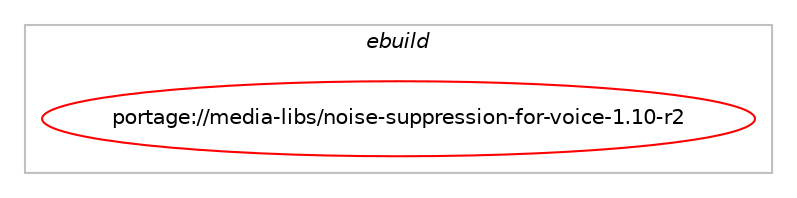 digraph prolog {

# *************
# Graph options
# *************

newrank=true;
concentrate=true;
compound=true;
graph [rankdir=LR,fontname=Helvetica,fontsize=10,ranksep=1.5];#, ranksep=2.5, nodesep=0.2];
edge  [arrowhead=vee];
node  [fontname=Helvetica,fontsize=10];

# **********
# The ebuild
# **********

subgraph cluster_leftcol {
color=gray;
label=<<i>ebuild</i>>;
id [label="portage://media-libs/noise-suppression-for-voice-1.10-r2", color=red, width=4, href="../media-libs/noise-suppression-for-voice-1.10-r2.svg"];
}

# ****************
# The dependencies
# ****************

subgraph cluster_midcol {
color=gray;
label=<<i>dependencies</i>>;
subgraph cluster_compile {
fillcolor="#eeeeee";
style=filled;
label=<<i>compile</i>>;
# *** BEGIN UNKNOWN DEPENDENCY TYPE (TODO) ***
# id -> equal(use_conditional_group(positive,lv2,portage://media-libs/noise-suppression-for-voice-1.10-r2,[package_dependency(portage://media-libs/noise-suppression-for-voice-1.10-r2,install,no,media-libs,freetype,none,[,,],[],[]),package_dependency(portage://media-libs/noise-suppression-for-voice-1.10-r2,install,no,x11-libs,libX11,none,[,,],[],[]),package_dependency(portage://media-libs/noise-suppression-for-voice-1.10-r2,install,no,x11-libs,libXcursor,none,[,,],[],[]),package_dependency(portage://media-libs/noise-suppression-for-voice-1.10-r2,install,no,x11-libs,libXinerama,none,[,,],[],[]),package_dependency(portage://media-libs/noise-suppression-for-voice-1.10-r2,install,no,x11-libs,libXrandr,none,[,,],[],[])]))
# *** END UNKNOWN DEPENDENCY TYPE (TODO) ***

# *** BEGIN UNKNOWN DEPENDENCY TYPE (TODO) ***
# id -> equal(use_conditional_group(positive,vst,portage://media-libs/noise-suppression-for-voice-1.10-r2,[package_dependency(portage://media-libs/noise-suppression-for-voice-1.10-r2,install,no,media-libs,freetype,none,[,,],[],[]),package_dependency(portage://media-libs/noise-suppression-for-voice-1.10-r2,install,no,x11-libs,libX11,none,[,,],[],[]),package_dependency(portage://media-libs/noise-suppression-for-voice-1.10-r2,install,no,x11-libs,libXcursor,none,[,,],[],[]),package_dependency(portage://media-libs/noise-suppression-for-voice-1.10-r2,install,no,x11-libs,libXinerama,none,[,,],[],[]),package_dependency(portage://media-libs/noise-suppression-for-voice-1.10-r2,install,no,x11-libs,libXrandr,none,[,,],[],[])]))
# *** END UNKNOWN DEPENDENCY TYPE (TODO) ***

# *** BEGIN UNKNOWN DEPENDENCY TYPE (TODO) ***
# id -> equal(use_conditional_group(positive,vst3,portage://media-libs/noise-suppression-for-voice-1.10-r2,[package_dependency(portage://media-libs/noise-suppression-for-voice-1.10-r2,install,no,media-libs,freetype,none,[,,],[],[]),package_dependency(portage://media-libs/noise-suppression-for-voice-1.10-r2,install,no,x11-libs,libX11,none,[,,],[],[]),package_dependency(portage://media-libs/noise-suppression-for-voice-1.10-r2,install,no,x11-libs,libXcursor,none,[,,],[],[]),package_dependency(portage://media-libs/noise-suppression-for-voice-1.10-r2,install,no,x11-libs,libXinerama,none,[,,],[],[]),package_dependency(portage://media-libs/noise-suppression-for-voice-1.10-r2,install,no,x11-libs,libXrandr,none,[,,],[],[])]))
# *** END UNKNOWN DEPENDENCY TYPE (TODO) ***

}
subgraph cluster_compileandrun {
fillcolor="#eeeeee";
style=filled;
label=<<i>compile and run</i>>;
}
subgraph cluster_run {
fillcolor="#eeeeee";
style=filled;
label=<<i>run</i>>;
# *** BEGIN UNKNOWN DEPENDENCY TYPE (TODO) ***
# id -> equal(use_conditional_group(positive,lv2,portage://media-libs/noise-suppression-for-voice-1.10-r2,[package_dependency(portage://media-libs/noise-suppression-for-voice-1.10-r2,run,no,media-libs,freetype,none,[,,],[],[]),package_dependency(portage://media-libs/noise-suppression-for-voice-1.10-r2,run,no,x11-libs,libX11,none,[,,],[],[]),package_dependency(portage://media-libs/noise-suppression-for-voice-1.10-r2,run,no,x11-libs,libXcursor,none,[,,],[],[]),package_dependency(portage://media-libs/noise-suppression-for-voice-1.10-r2,run,no,x11-libs,libXinerama,none,[,,],[],[]),package_dependency(portage://media-libs/noise-suppression-for-voice-1.10-r2,run,no,x11-libs,libXrandr,none,[,,],[],[])]))
# *** END UNKNOWN DEPENDENCY TYPE (TODO) ***

# *** BEGIN UNKNOWN DEPENDENCY TYPE (TODO) ***
# id -> equal(use_conditional_group(positive,vst,portage://media-libs/noise-suppression-for-voice-1.10-r2,[package_dependency(portage://media-libs/noise-suppression-for-voice-1.10-r2,run,no,media-libs,freetype,none,[,,],[],[]),package_dependency(portage://media-libs/noise-suppression-for-voice-1.10-r2,run,no,x11-libs,libX11,none,[,,],[],[]),package_dependency(portage://media-libs/noise-suppression-for-voice-1.10-r2,run,no,x11-libs,libXcursor,none,[,,],[],[]),package_dependency(portage://media-libs/noise-suppression-for-voice-1.10-r2,run,no,x11-libs,libXinerama,none,[,,],[],[]),package_dependency(portage://media-libs/noise-suppression-for-voice-1.10-r2,run,no,x11-libs,libXrandr,none,[,,],[],[])]))
# *** END UNKNOWN DEPENDENCY TYPE (TODO) ***

# *** BEGIN UNKNOWN DEPENDENCY TYPE (TODO) ***
# id -> equal(use_conditional_group(positive,vst3,portage://media-libs/noise-suppression-for-voice-1.10-r2,[package_dependency(portage://media-libs/noise-suppression-for-voice-1.10-r2,run,no,media-libs,freetype,none,[,,],[],[]),package_dependency(portage://media-libs/noise-suppression-for-voice-1.10-r2,run,no,x11-libs,libX11,none,[,,],[],[]),package_dependency(portage://media-libs/noise-suppression-for-voice-1.10-r2,run,no,x11-libs,libXcursor,none,[,,],[],[]),package_dependency(portage://media-libs/noise-suppression-for-voice-1.10-r2,run,no,x11-libs,libXinerama,none,[,,],[],[]),package_dependency(portage://media-libs/noise-suppression-for-voice-1.10-r2,run,no,x11-libs,libXrandr,none,[,,],[],[])]))
# *** END UNKNOWN DEPENDENCY TYPE (TODO) ***

}
}

# **************
# The candidates
# **************

subgraph cluster_choices {
rank=same;
color=gray;
label=<<i>candidates</i>>;

}

}
